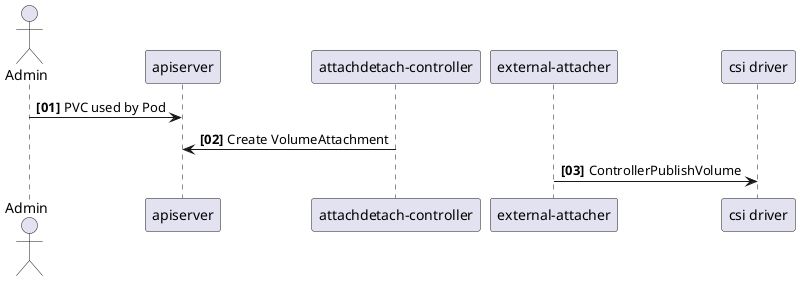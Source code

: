 @startuml kube_csi_attach_pvc
autonumber "<b>[00]"

actor Admin

Admin -> apiserver: PVC used by Pod
"attachdetach-controller" -> apiserver: Create VolumeAttachment
"external-attacher" -> "csi driver": ControllerPublishVolume
@enduml